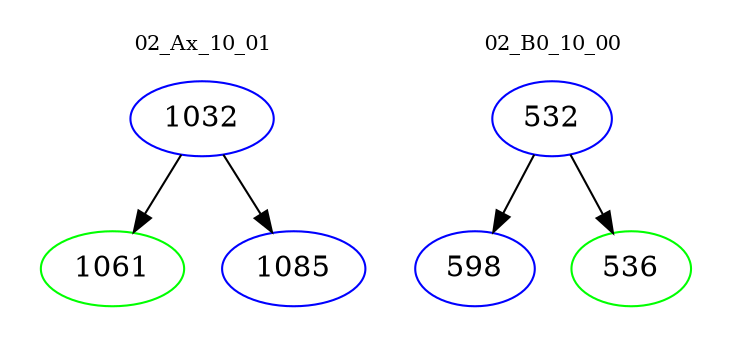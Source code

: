digraph{
subgraph cluster_0 {
color = white
label = "02_Ax_10_01";
fontsize=10;
T0_1032 [label="1032", color="blue"]
T0_1032 -> T0_1061 [color="black"]
T0_1061 [label="1061", color="green"]
T0_1032 -> T0_1085 [color="black"]
T0_1085 [label="1085", color="blue"]
}
subgraph cluster_1 {
color = white
label = "02_B0_10_00";
fontsize=10;
T1_532 [label="532", color="blue"]
T1_532 -> T1_598 [color="black"]
T1_598 [label="598", color="blue"]
T1_532 -> T1_536 [color="black"]
T1_536 [label="536", color="green"]
}
}
